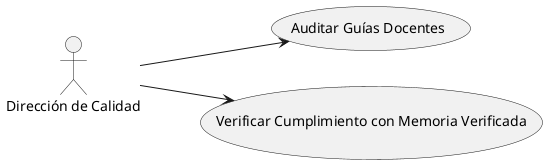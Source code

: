 @startuml
left to right direction

actor "Dirección de Calidad" as DireccionCalidad

usecase "Auditar Guías Docentes" as AuditarGuias
usecase "Verificar Cumplimiento con Memoria Verificada" as VerificarMemoria

DireccionCalidad --> AuditarGuias
DireccionCalidad --> VerificarMemoria

@enduml
